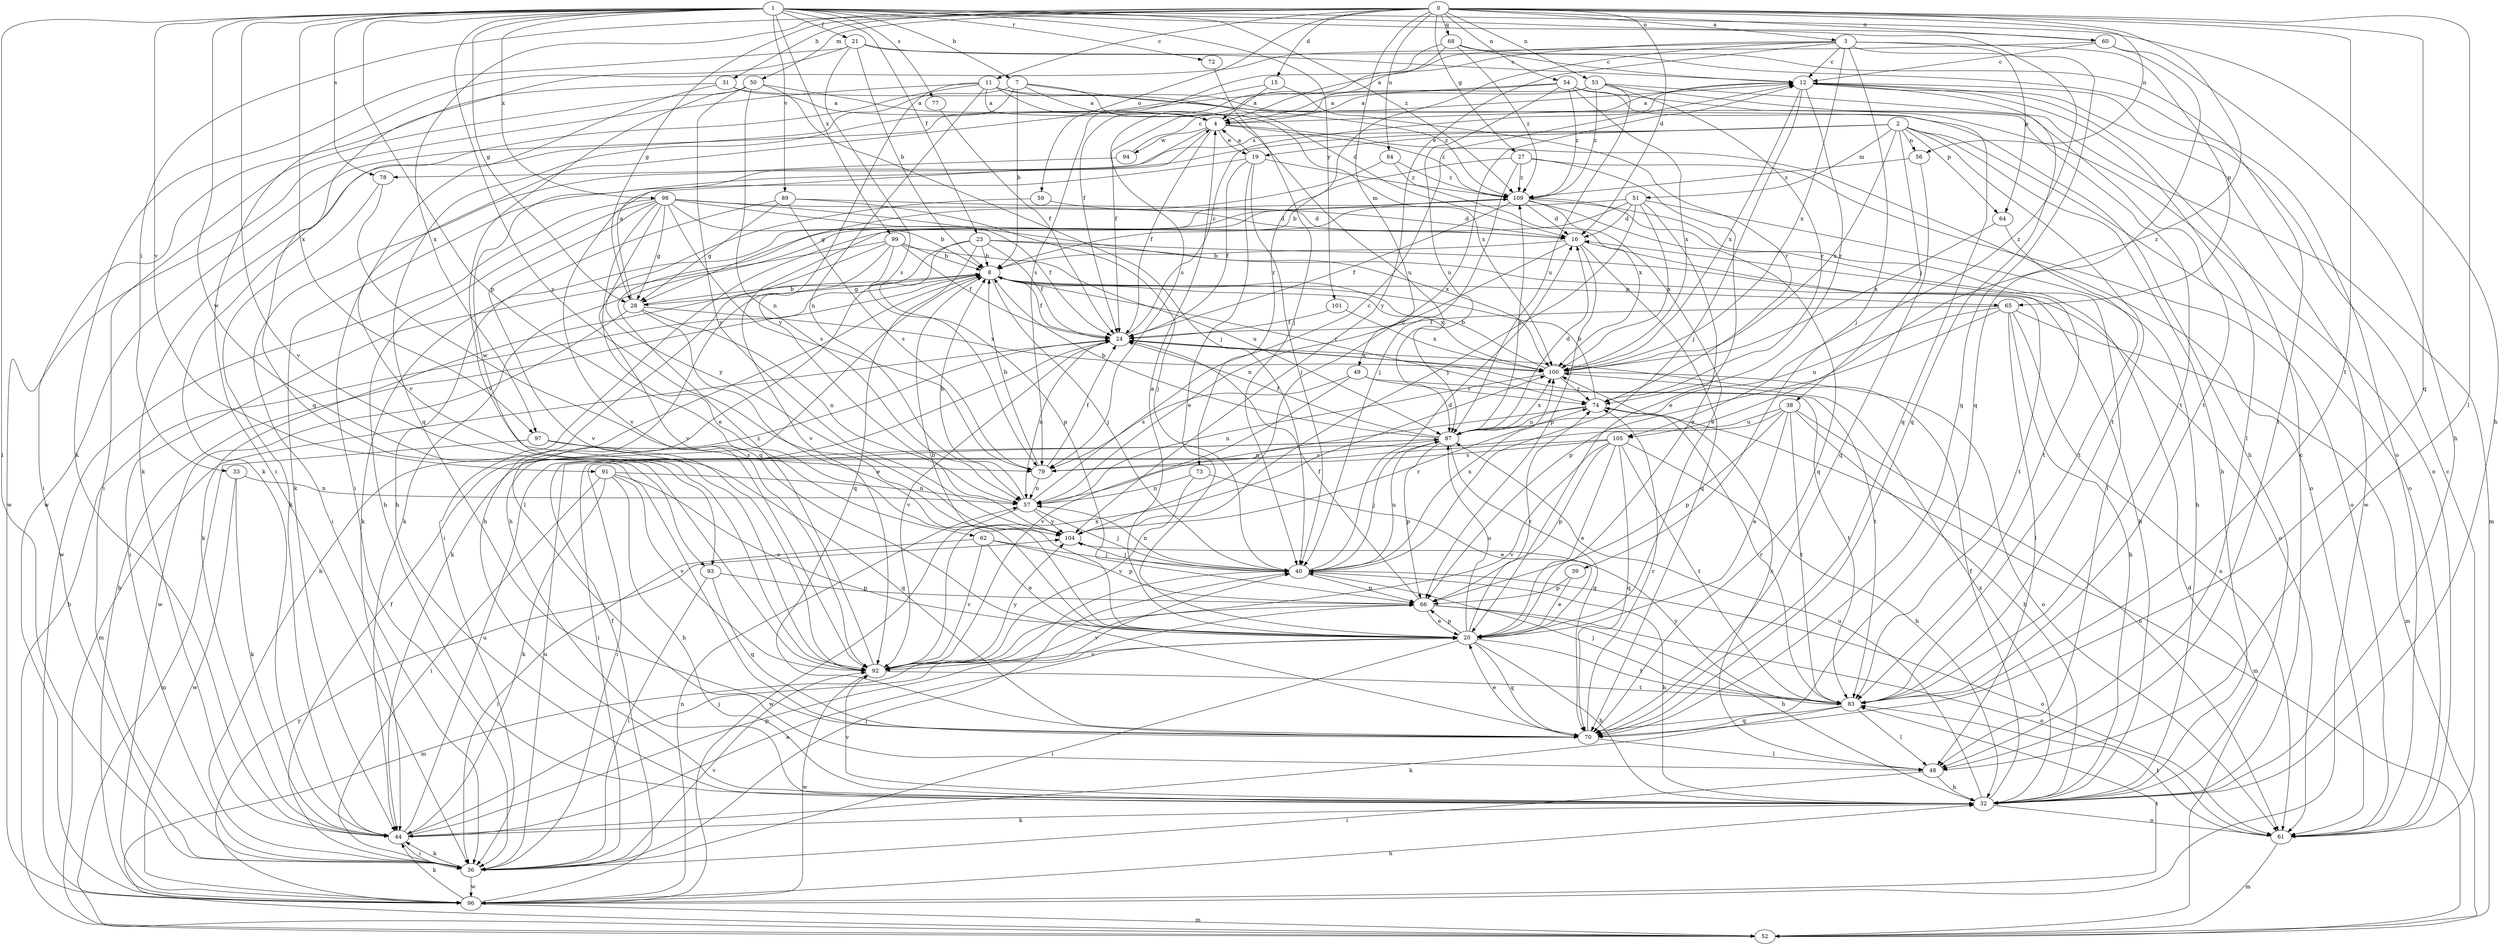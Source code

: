 strict digraph  {
0;
1;
2;
3;
4;
7;
8;
11;
12;
15;
16;
19;
20;
21;
23;
24;
27;
28;
31;
32;
33;
36;
38;
39;
40;
44;
48;
49;
50;
51;
52;
53;
54;
56;
57;
59;
60;
61;
62;
64;
65;
66;
68;
70;
72;
73;
74;
77;
78;
79;
83;
84;
87;
89;
91;
92;
93;
94;
96;
97;
98;
99;
100;
101;
104;
105;
109;
0 -> 3  [label=a];
0 -> 11  [label=c];
0 -> 15  [label=d];
0 -> 16  [label=d];
0 -> 27  [label=g];
0 -> 28  [label=g];
0 -> 31  [label=h];
0 -> 33  [label=i];
0 -> 48  [label=l];
0 -> 49  [label=m];
0 -> 50  [label=m];
0 -> 53  [label=n];
0 -> 54  [label=n];
0 -> 56  [label=n];
0 -> 59  [label=o];
0 -> 60  [label=o];
0 -> 68  [label=q];
0 -> 70  [label=q];
0 -> 83  [label=t];
0 -> 84  [label=u];
0 -> 97  [label=x];
0 -> 105  [label=z];
1 -> 7  [label=b];
1 -> 21  [label=f];
1 -> 23  [label=f];
1 -> 28  [label=g];
1 -> 32  [label=h];
1 -> 36  [label=i];
1 -> 60  [label=o];
1 -> 62  [label=p];
1 -> 72  [label=r];
1 -> 77  [label=s];
1 -> 78  [label=s];
1 -> 89  [label=v];
1 -> 91  [label=v];
1 -> 92  [label=v];
1 -> 93  [label=w];
1 -> 97  [label=x];
1 -> 98  [label=x];
1 -> 99  [label=x];
1 -> 101  [label=y];
1 -> 104  [label=y];
1 -> 105  [label=z];
1 -> 109  [label=z];
2 -> 19  [label=e];
2 -> 32  [label=h];
2 -> 38  [label=j];
2 -> 44  [label=k];
2 -> 51  [label=m];
2 -> 56  [label=n];
2 -> 61  [label=o];
2 -> 64  [label=p];
2 -> 78  [label=s];
2 -> 83  [label=t];
2 -> 100  [label=x];
3 -> 12  [label=c];
3 -> 24  [label=f];
3 -> 39  [label=j];
3 -> 64  [label=p];
3 -> 65  [label=p];
3 -> 70  [label=q];
3 -> 73  [label=r];
3 -> 79  [label=s];
3 -> 100  [label=x];
3 -> 104  [label=y];
4 -> 19  [label=e];
4 -> 24  [label=f];
4 -> 61  [label=o];
4 -> 93  [label=w];
4 -> 94  [label=w];
4 -> 109  [label=z];
7 -> 4  [label=a];
7 -> 8  [label=b];
7 -> 16  [label=d];
7 -> 44  [label=k];
7 -> 70  [label=q];
7 -> 100  [label=x];
8 -> 24  [label=f];
8 -> 28  [label=g];
8 -> 40  [label=j];
8 -> 44  [label=k];
8 -> 65  [label=p];
8 -> 74  [label=r];
8 -> 100  [label=x];
11 -> 4  [label=a];
11 -> 44  [label=k];
11 -> 57  [label=n];
11 -> 61  [label=o];
11 -> 87  [label=u];
11 -> 96  [label=w];
11 -> 104  [label=y];
11 -> 109  [label=z];
12 -> 4  [label=a];
12 -> 40  [label=j];
12 -> 48  [label=l];
12 -> 70  [label=q];
12 -> 74  [label=r];
12 -> 96  [label=w];
12 -> 100  [label=x];
15 -> 4  [label=a];
15 -> 74  [label=r];
15 -> 96  [label=w];
16 -> 8  [label=b];
16 -> 32  [label=h];
16 -> 57  [label=n];
16 -> 66  [label=p];
16 -> 70  [label=q];
19 -> 4  [label=a];
19 -> 20  [label=e];
19 -> 24  [label=f];
19 -> 40  [label=j];
19 -> 92  [label=v];
19 -> 109  [label=z];
20 -> 4  [label=a];
20 -> 8  [label=b];
20 -> 32  [label=h];
20 -> 36  [label=i];
20 -> 66  [label=p];
20 -> 70  [label=q];
20 -> 74  [label=r];
20 -> 83  [label=t];
20 -> 87  [label=u];
20 -> 92  [label=v];
21 -> 8  [label=b];
21 -> 12  [label=c];
21 -> 44  [label=k];
21 -> 61  [label=o];
21 -> 70  [label=q];
21 -> 79  [label=s];
23 -> 8  [label=b];
23 -> 24  [label=f];
23 -> 32  [label=h];
23 -> 44  [label=k];
23 -> 61  [label=o];
23 -> 70  [label=q];
23 -> 83  [label=t];
24 -> 12  [label=c];
24 -> 52  [label=m];
24 -> 57  [label=n];
24 -> 83  [label=t];
24 -> 92  [label=v];
24 -> 100  [label=x];
27 -> 8  [label=b];
27 -> 20  [label=e];
27 -> 40  [label=j];
27 -> 61  [label=o];
27 -> 109  [label=z];
28 -> 4  [label=a];
28 -> 8  [label=b];
28 -> 20  [label=e];
28 -> 57  [label=n];
28 -> 96  [label=w];
28 -> 100  [label=x];
31 -> 4  [label=a];
31 -> 32  [label=h];
31 -> 36  [label=i];
31 -> 92  [label=v];
32 -> 12  [label=c];
32 -> 24  [label=f];
32 -> 44  [label=k];
32 -> 61  [label=o];
32 -> 87  [label=u];
32 -> 92  [label=v];
32 -> 100  [label=x];
33 -> 44  [label=k];
33 -> 57  [label=n];
33 -> 96  [label=w];
36 -> 8  [label=b];
36 -> 24  [label=f];
36 -> 40  [label=j];
36 -> 44  [label=k];
36 -> 87  [label=u];
36 -> 92  [label=v];
36 -> 96  [label=w];
38 -> 20  [label=e];
38 -> 32  [label=h];
38 -> 36  [label=i];
38 -> 61  [label=o];
38 -> 66  [label=p];
38 -> 83  [label=t];
38 -> 87  [label=u];
39 -> 20  [label=e];
39 -> 66  [label=p];
40 -> 16  [label=d];
40 -> 32  [label=h];
40 -> 52  [label=m];
40 -> 57  [label=n];
40 -> 61  [label=o];
40 -> 66  [label=p];
40 -> 87  [label=u];
40 -> 100  [label=x];
44 -> 20  [label=e];
44 -> 36  [label=i];
44 -> 40  [label=j];
44 -> 66  [label=p];
44 -> 87  [label=u];
48 -> 32  [label=h];
48 -> 36  [label=i];
48 -> 100  [label=x];
49 -> 74  [label=r];
49 -> 79  [label=s];
49 -> 83  [label=t];
49 -> 92  [label=v];
50 -> 4  [label=a];
50 -> 36  [label=i];
50 -> 40  [label=j];
50 -> 57  [label=n];
50 -> 92  [label=v];
50 -> 104  [label=y];
51 -> 16  [label=d];
51 -> 20  [label=e];
51 -> 32  [label=h];
51 -> 36  [label=i];
51 -> 44  [label=k];
51 -> 100  [label=x];
51 -> 104  [label=y];
52 -> 8  [label=b];
52 -> 16  [label=d];
53 -> 4  [label=a];
53 -> 24  [label=f];
53 -> 52  [label=m];
53 -> 74  [label=r];
53 -> 83  [label=t];
53 -> 87  [label=u];
53 -> 109  [label=z];
54 -> 4  [label=a];
54 -> 36  [label=i];
54 -> 70  [label=q];
54 -> 83  [label=t];
54 -> 87  [label=u];
54 -> 100  [label=x];
54 -> 109  [label=z];
56 -> 70  [label=q];
56 -> 109  [label=z];
57 -> 8  [label=b];
57 -> 12  [label=c];
57 -> 40  [label=j];
57 -> 96  [label=w];
57 -> 104  [label=y];
59 -> 16  [label=d];
59 -> 92  [label=v];
60 -> 12  [label=c];
60 -> 32  [label=h];
60 -> 36  [label=i];
60 -> 70  [label=q];
61 -> 12  [label=c];
61 -> 52  [label=m];
61 -> 83  [label=t];
62 -> 20  [label=e];
62 -> 36  [label=i];
62 -> 40  [label=j];
62 -> 66  [label=p];
62 -> 92  [label=v];
64 -> 83  [label=t];
64 -> 100  [label=x];
65 -> 24  [label=f];
65 -> 32  [label=h];
65 -> 48  [label=l];
65 -> 52  [label=m];
65 -> 61  [label=o];
65 -> 66  [label=p];
65 -> 87  [label=u];
66 -> 20  [label=e];
66 -> 24  [label=f];
66 -> 32  [label=h];
66 -> 61  [label=o];
66 -> 92  [label=v];
68 -> 4  [label=a];
68 -> 12  [label=c];
68 -> 48  [label=l];
68 -> 79  [label=s];
68 -> 109  [label=z];
70 -> 20  [label=e];
70 -> 48  [label=l];
70 -> 74  [label=r];
72 -> 40  [label=j];
73 -> 20  [label=e];
73 -> 57  [label=n];
73 -> 92  [label=v];
74 -> 8  [label=b];
74 -> 52  [label=m];
74 -> 57  [label=n];
74 -> 87  [label=u];
77 -> 24  [label=f];
78 -> 44  [label=k];
78 -> 70  [label=q];
79 -> 8  [label=b];
79 -> 24  [label=f];
79 -> 57  [label=n];
83 -> 40  [label=j];
83 -> 44  [label=k];
83 -> 48  [label=l];
83 -> 70  [label=q];
83 -> 74  [label=r];
83 -> 104  [label=y];
84 -> 28  [label=g];
84 -> 100  [label=x];
84 -> 109  [label=z];
87 -> 8  [label=b];
87 -> 16  [label=d];
87 -> 24  [label=f];
87 -> 40  [label=j];
87 -> 66  [label=p];
87 -> 70  [label=q];
87 -> 79  [label=s];
87 -> 100  [label=x];
87 -> 109  [label=z];
89 -> 16  [label=d];
89 -> 28  [label=g];
89 -> 32  [label=h];
89 -> 40  [label=j];
89 -> 79  [label=s];
91 -> 20  [label=e];
91 -> 32  [label=h];
91 -> 36  [label=i];
91 -> 44  [label=k];
91 -> 57  [label=n];
91 -> 92  [label=v];
92 -> 83  [label=t];
92 -> 96  [label=w];
92 -> 100  [label=x];
92 -> 104  [label=y];
92 -> 109  [label=z];
93 -> 36  [label=i];
93 -> 66  [label=p];
93 -> 70  [label=q];
94 -> 12  [label=c];
94 -> 36  [label=i];
96 -> 8  [label=b];
96 -> 24  [label=f];
96 -> 32  [label=h];
96 -> 44  [label=k];
96 -> 52  [label=m];
96 -> 57  [label=n];
96 -> 83  [label=t];
96 -> 104  [label=y];
97 -> 52  [label=m];
97 -> 70  [label=q];
97 -> 79  [label=s];
98 -> 8  [label=b];
98 -> 16  [label=d];
98 -> 20  [label=e];
98 -> 24  [label=f];
98 -> 28  [label=g];
98 -> 32  [label=h];
98 -> 79  [label=s];
98 -> 92  [label=v];
98 -> 96  [label=w];
98 -> 100  [label=x];
98 -> 104  [label=y];
99 -> 8  [label=b];
99 -> 24  [label=f];
99 -> 32  [label=h];
99 -> 36  [label=i];
99 -> 48  [label=l];
99 -> 66  [label=p];
99 -> 87  [label=u];
100 -> 8  [label=b];
100 -> 57  [label=n];
100 -> 61  [label=o];
100 -> 74  [label=r];
101 -> 24  [label=f];
101 -> 100  [label=x];
104 -> 12  [label=c];
104 -> 40  [label=j];
104 -> 74  [label=r];
105 -> 20  [label=e];
105 -> 32  [label=h];
105 -> 36  [label=i];
105 -> 66  [label=p];
105 -> 70  [label=q];
105 -> 79  [label=s];
105 -> 83  [label=t];
105 -> 92  [label=v];
109 -> 16  [label=d];
109 -> 20  [label=e];
109 -> 24  [label=f];
109 -> 44  [label=k];
109 -> 48  [label=l];
109 -> 70  [label=q];
109 -> 83  [label=t];
109 -> 92  [label=v];
}
